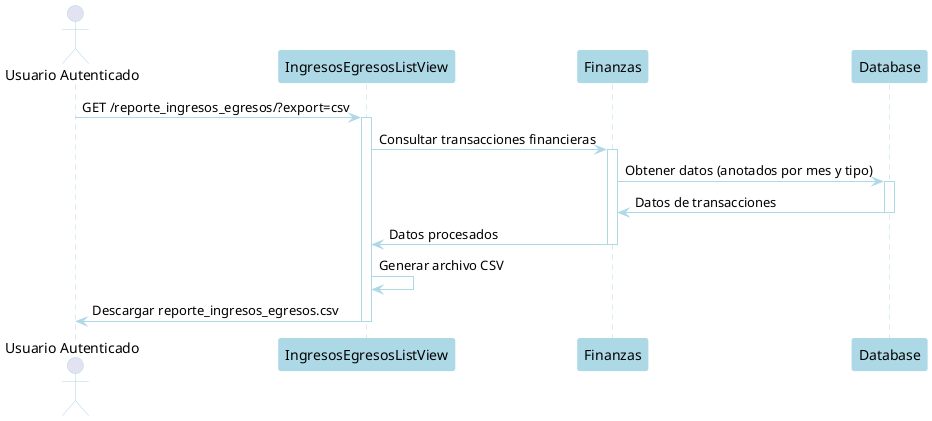 @startuml
' Diagrama de Secuencia para Generar Reporte de Ingresos y Egresos (Aplicación Reportes)

' Configuración de Estilo con Tono Azul
skinparam shadowing false
skinparam actorBorderColor LightBlue
skinparam participantBorderColor LightBlue
skinparam participantBackgroundColor LightBlue
skinparam arrowColor LightBlue
skinparam sequenceLifeLineBorderColor LightBlue

' Participantes
actor "Usuario Autenticado" as User
participant "IngresosEgresosListView" as View
participant "Finanzas" as Model
participant "Database" as DB

' Flujo
User -> View: GET /reporte_ingresos_egresos/?export=csv
activate View
View -> Model: Consultar transacciones financieras
activate Model
Model -> DB: Obtener datos (anotados por mes y tipo)
activate DB
DB -> Model: Datos de transacciones
deactivate DB
Model -> View: Datos procesados
deactivate Model

View -> View: Generar archivo CSV
View -> User: Descargar reporte_ingresos_egresos.csv
deactivate View

@enduml